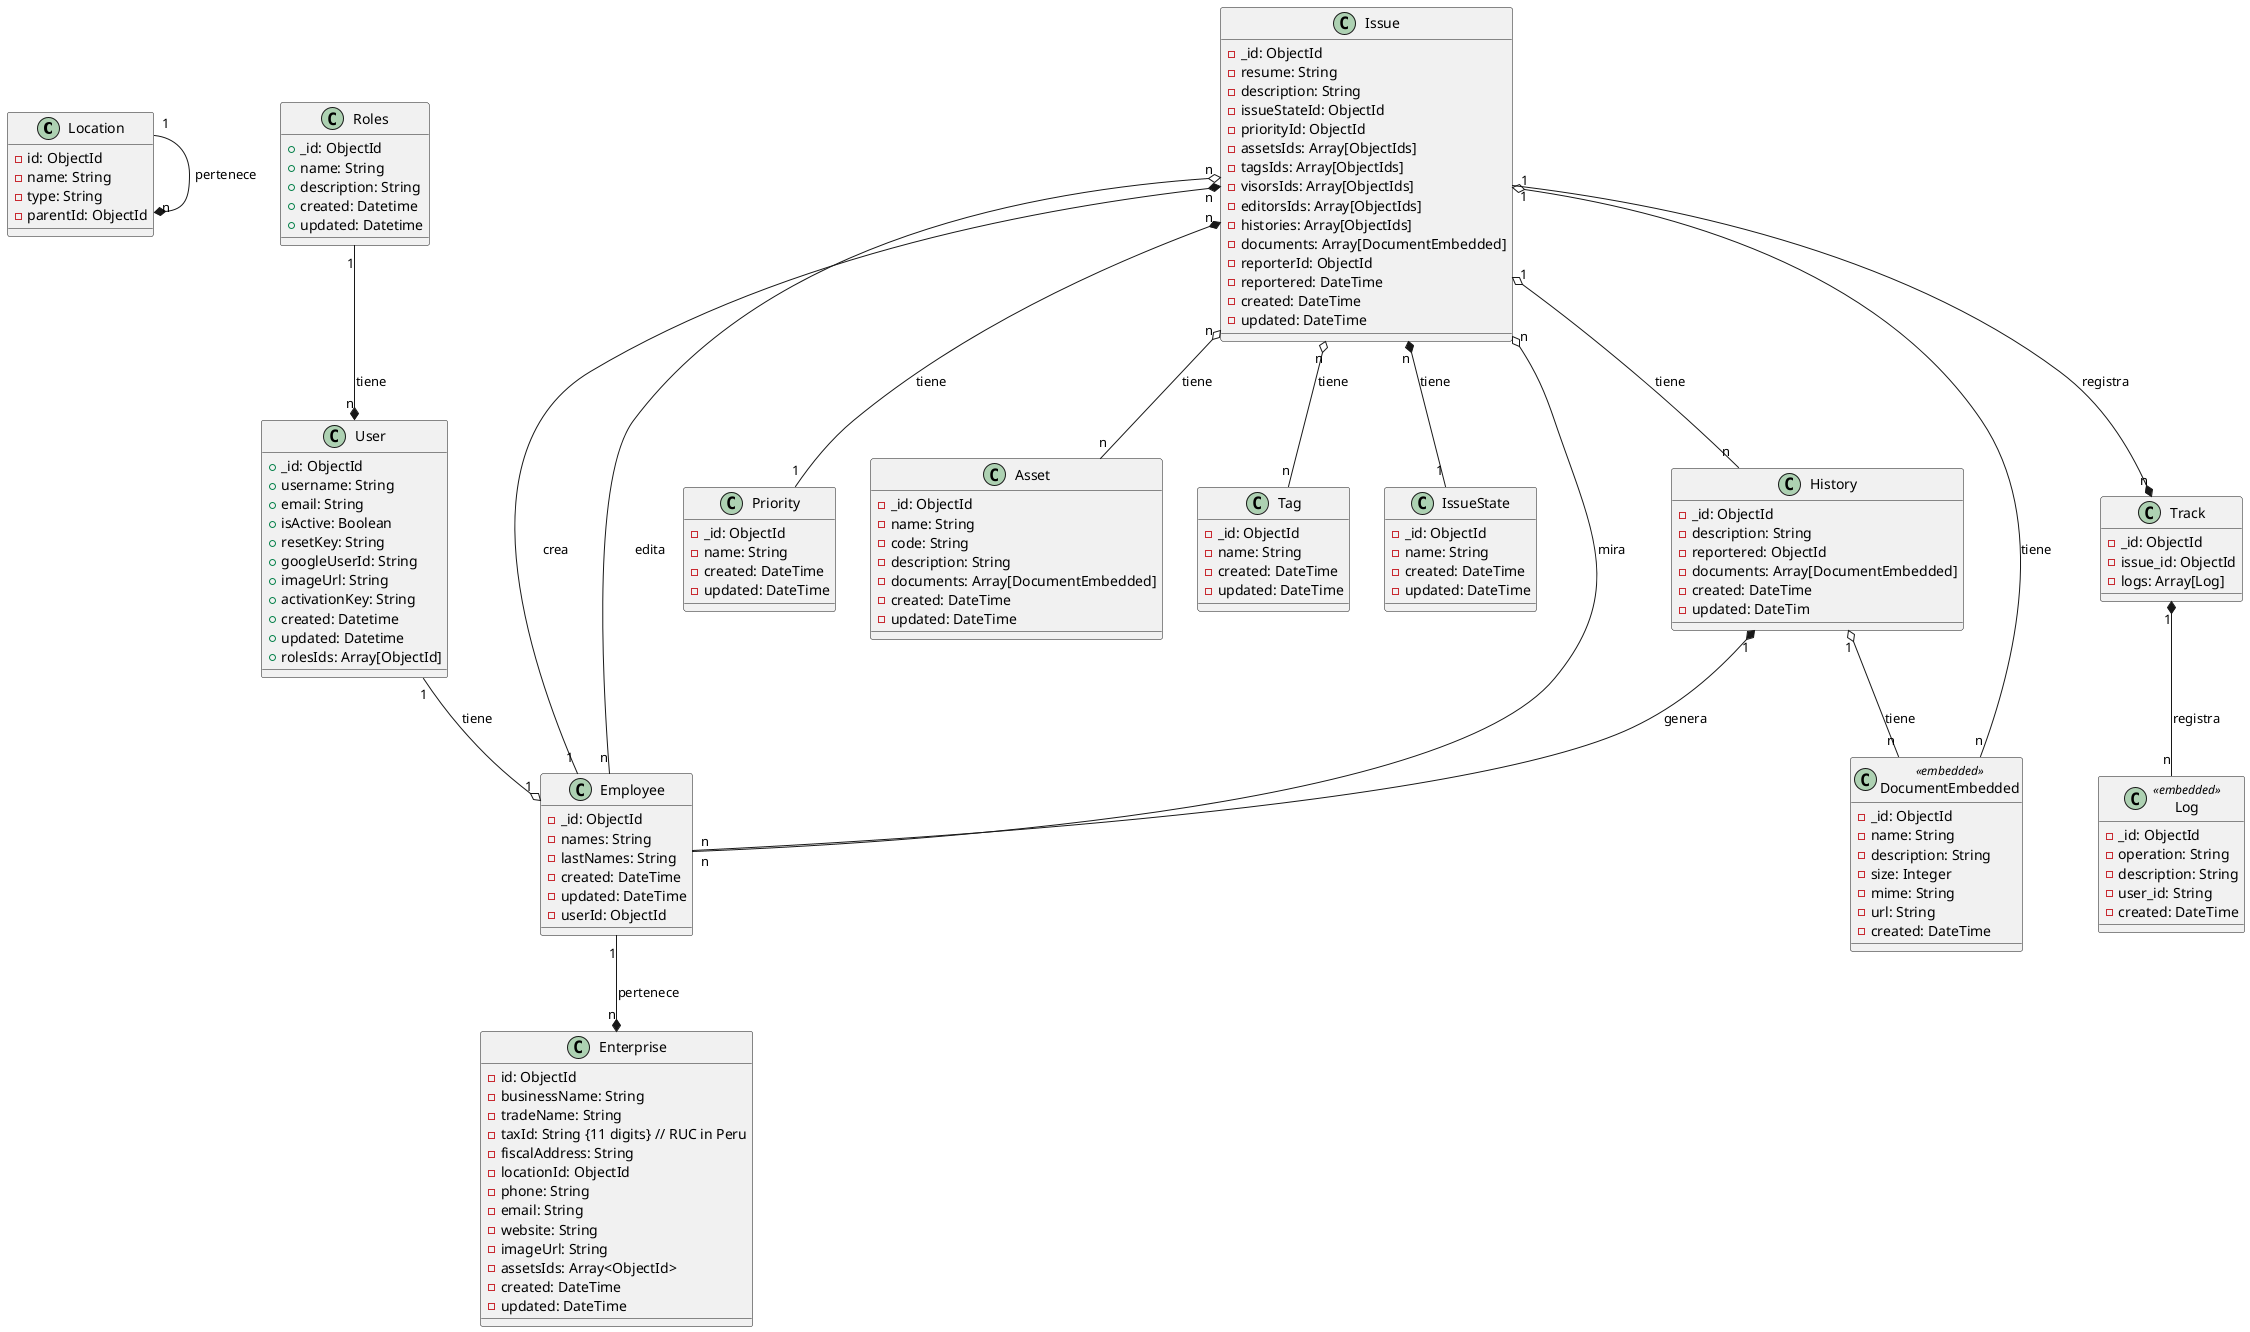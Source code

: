 @startuml


class Location {
  - id: ObjectId
  - name: String
  - type: String
  - parentId: ObjectId
}

Location "1" --* "n" Location : pertenece

class Enterprise {
  - id: ObjectId
  - businessName: String
  - tradeName: String
  - taxId: String {11 digits} // RUC in Peru
  - fiscalAddress: String
  - locationId: ObjectId
  - phone: String
  - email: String
  - website: String
  - imageUrl: String
  - assetsIds: Array<ObjectId>
  - created: DateTime
  - updated: DateTime
}

class Employee {
  - _id: ObjectId
  - names: String
  - lastNames: String
  - created: DateTime
  - updated: DateTime
  - userId: ObjectId
}

Employee "1" --* "n" Enterprise : pertenece

class Priority {
  - _id: ObjectId
  - name: String
  - created: DateTime
  - updated: DateTime
}

class Asset {
  - _id: ObjectId
  - name: String
  - code: String
  - description: String
  - documents: Array[DocumentEmbedded]
  - created: DateTime
  - updated: DateTime
}

class Tag{
  - _id: ObjectId
  - name: String
  - created: DateTime
  - updated: DateTime
}

class IssueState {
  - _id: ObjectId
  - name: String
  - created: DateTime
  - updated: DateTime
}

class Issue {
  - _id: ObjectId
  - resume: String
  - description: String
  - issueStateId: ObjectId
  - priorityId: ObjectId
  - assetsIds: Array[ObjectIds]
  - tagsIds: Array[ObjectIds]
  - visorsIds: Array[ObjectIds]
  - editorsIds: Array[ObjectIds]
  - histories: Array[ObjectIds]
  - documents: Array[DocumentEmbedded]
  - reporterId: ObjectId
  - reportered: DateTime
  - created: DateTime
  - updated: DateTime
}

class History {
  - _id: ObjectId
  - description: String
  - reportered: ObjectId
  - documents: Array[DocumentEmbedded]
  - created: DateTime
  - updated: DateTim
}

class DocumentEmbedded <<embedded>>{
  - _id: ObjectId
  - name: String
  - description: String
  - size: Integer
  - mime: String
  - url: String
  - created: DateTime
}

class Track {
  - _id: ObjectId
  - issue_id: ObjectId
  - logs: Array[Log]
}

class Log <<embedded>>{
  - _id: ObjectId
  - operation: String
  - description: String
  - user_id: String
  - created: DateTime
}

class User {
  + _id: ObjectId
  + username: String
  + email: String
  + isActive: Boolean
  + resetKey: String
  + googleUserId: String
  + imageUrl: String
  + activationKey: String
  + created: Datetime
  + updated: Datetime
  + rolesIds: Array[ObjectId]
}

class Roles {
  + _id: ObjectId
  + name: String
  + description: String
  + created: Datetime
  + updated: Datetime
}

Issue "n" *-- "1" Employee : crea
Issue "n" o-- "n" Employee : mira
Issue "n" o-- "n" Employee : edita
Issue "n" *-- "1" IssueState : tiene
Issue "n" *-- "1" Priority : tiene
Issue "n" o-- "n" Asset : tiene
Issue "n" o-- "n" Tag : tiene
Issue "1" o-- "n" History : tiene
Issue "1" o-- "n" DocumentEmbedded : tiene
History "1" o-- "n" DocumentEmbedded : tiene
History "1" *-- "n" Employee : genera
Track "1" *-- "n" Log : registra
Issue "1" --* "n" Track : registra
Roles "1" --* "n" User : tiene
User "1" --o "1" Employee : tiene

@enduml